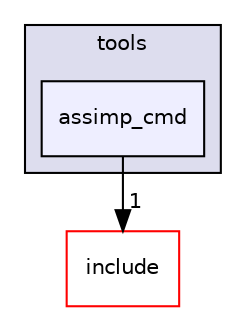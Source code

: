 digraph "assimp/assimp-3.1.1/tools/assimp_cmd" {
  compound=true
  node [ fontsize="10", fontname="Helvetica"];
  edge [ labelfontsize="10", labelfontname="Helvetica"];
  subgraph clusterdir_62c8e5a64e6f494ebdc2332a5676c555 {
    graph [ bgcolor="#ddddee", pencolor="black", label="tools" fontname="Helvetica", fontsize="10", URL="dir_62c8e5a64e6f494ebdc2332a5676c555.html"]
  dir_5f31c8c5d8c20313957e131ea269470f [shape=box, label="assimp_cmd", style="filled", fillcolor="#eeeeff", pencolor="black", URL="dir_5f31c8c5d8c20313957e131ea269470f.html"];
  }
  dir_c101cde07d36a9a69cf1f5e6a5d497f4 [shape=box label="include" fillcolor="white" style="filled" color="red" URL="dir_c101cde07d36a9a69cf1f5e6a5d497f4.html"];
  dir_5f31c8c5d8c20313957e131ea269470f->dir_c101cde07d36a9a69cf1f5e6a5d497f4 [headlabel="1", labeldistance=1.5 headhref="dir_000011_000030.html"];
}
